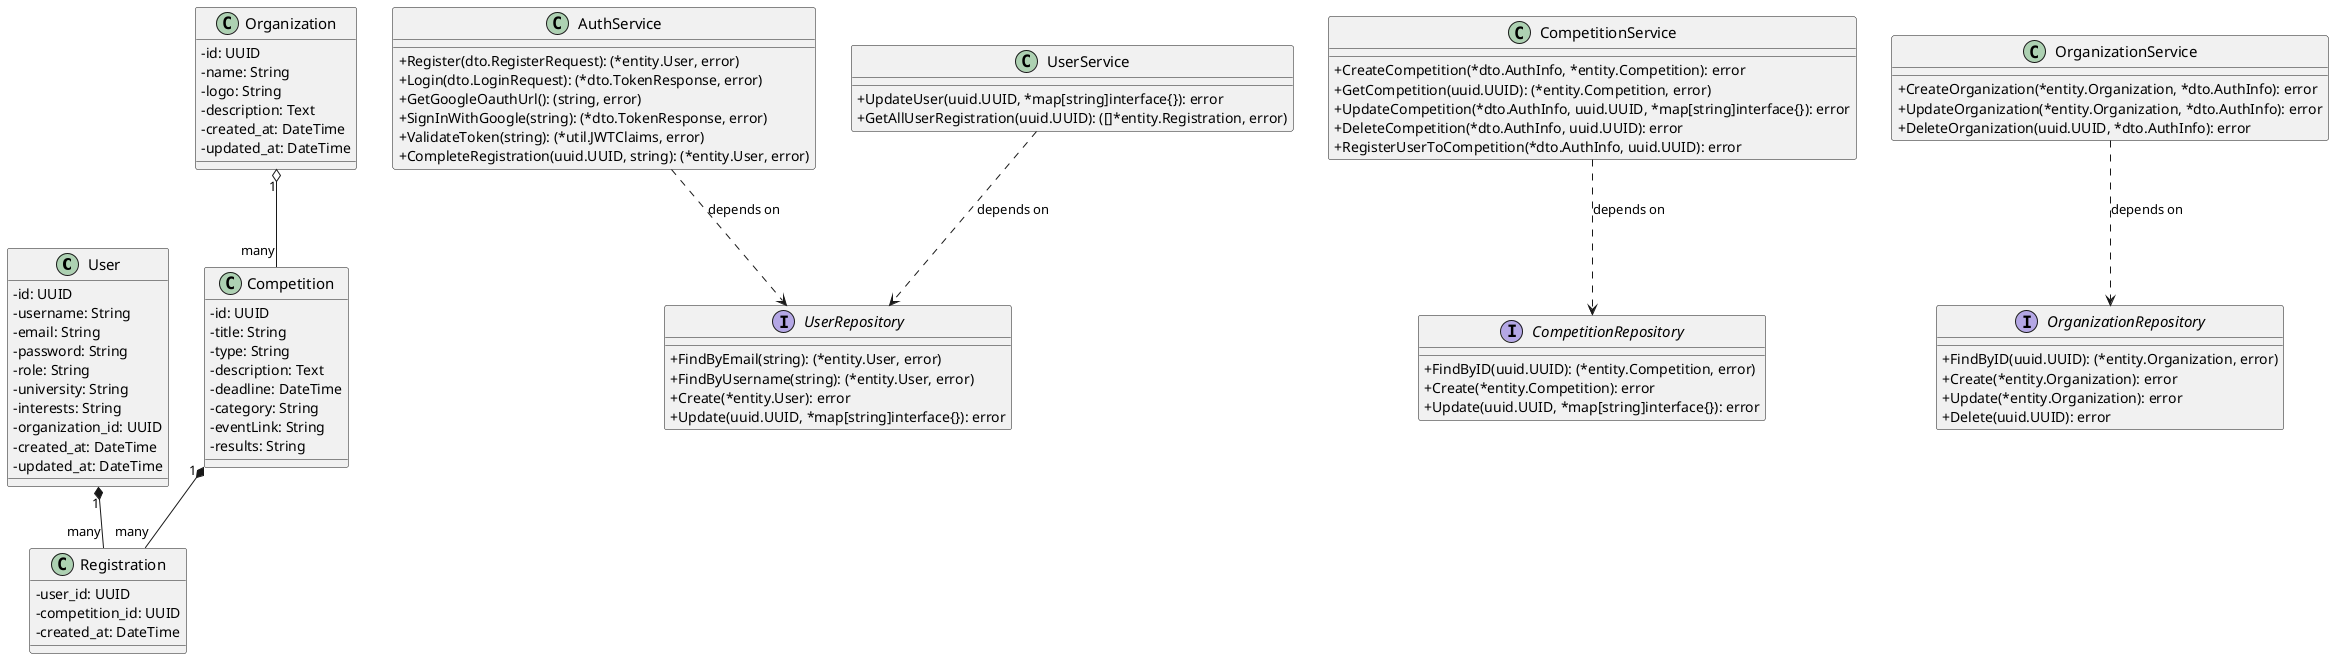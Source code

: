 @startuml
skinparam classFontSize 15
skinparam classAttributeIconSize 0

' ********** ENTITIES **********
class User {
  -id: UUID
  -username: String
  -email: String
  -password: String
  -role: String
  -university: String
  -interests: String
  -organization_id: UUID
  -created_at: DateTime
  -updated_at: DateTime
}

class Competition {
  -id: UUID
  -title: String
  -type: String
  -description: Text
  -deadline: DateTime
  -category: String
  -eventLink: String
  -results: String
}

class Organization {
  -id: UUID
  -name: String
  -logo: String
  -description: Text
  -created_at: DateTime
  -updated_at: DateTime
}

class Registration {
  -user_id: UUID
  -competition_id: UUID
  -created_at: DateTime
}

' ********** SERVICES **********
class AuthService {
  +Register(dto.RegisterRequest): (*entity.User, error)
  +Login(dto.LoginRequest): (*dto.TokenResponse, error)
  +GetGoogleOauthUrl(): (string, error)
  +SignInWithGoogle(string): (*dto.TokenResponse, error)
  +ValidateToken(string): (*util.JWTClaims, error)
  +CompleteRegistration(uuid.UUID, string): (*entity.User, error)
}

class CompetitionService {
  +CreateCompetition(*dto.AuthInfo, *entity.Competition): error
  +GetCompetition(uuid.UUID): (*entity.Competition, error)
  +UpdateCompetition(*dto.AuthInfo, uuid.UUID, *map[string]interface{}): error
  +DeleteCompetition(*dto.AuthInfo, uuid.UUID): error
  +RegisterUserToCompetition(*dto.AuthInfo, uuid.UUID): error
}

class OrganizationService {
  +CreateOrganization(*entity.Organization, *dto.AuthInfo): error
  +UpdateOrganization(*entity.Organization, *dto.AuthInfo): error
  +DeleteOrganization(uuid.UUID, *dto.AuthInfo): error
}

class UserService {
  +UpdateUser(uuid.UUID, *map[string]interface{}): error
  +GetAllUserRegistration(uuid.UUID): ([]*entity.Registration, error)
}

' ********** REPOSITORIES **********
interface UserRepository {
  +FindByEmail(string): (*entity.User, error)
  +FindByUsername(string): (*entity.User, error)
  +Create(*entity.User): error
  +Update(uuid.UUID, *map[string]interface{}): error
}

interface CompetitionRepository {
  +FindByID(uuid.UUID): (*entity.Competition, error)
  +Create(*entity.Competition): error
  +Update(uuid.UUID, *map[string]interface{}): error
}

interface OrganizationRepository {
  +FindByID(uuid.UUID): (*entity.Organization, error)
  +Create(*entity.Organization): error
  +Update(*entity.Organization): error
  +Delete(uuid.UUID): error
}

' ********** RELATIONSHIPS **********
User "1" *-- "many" Registration
Competition "1" *-- "many" Registration
Organization "1" o-- "many" Competition

AuthService ..> UserRepository : depends on
CompetitionService ..> CompetitionRepository : depends on
OrganizationService ..> OrganizationRepository : depends on
UserService ..> UserRepository : depends on
@enduml
